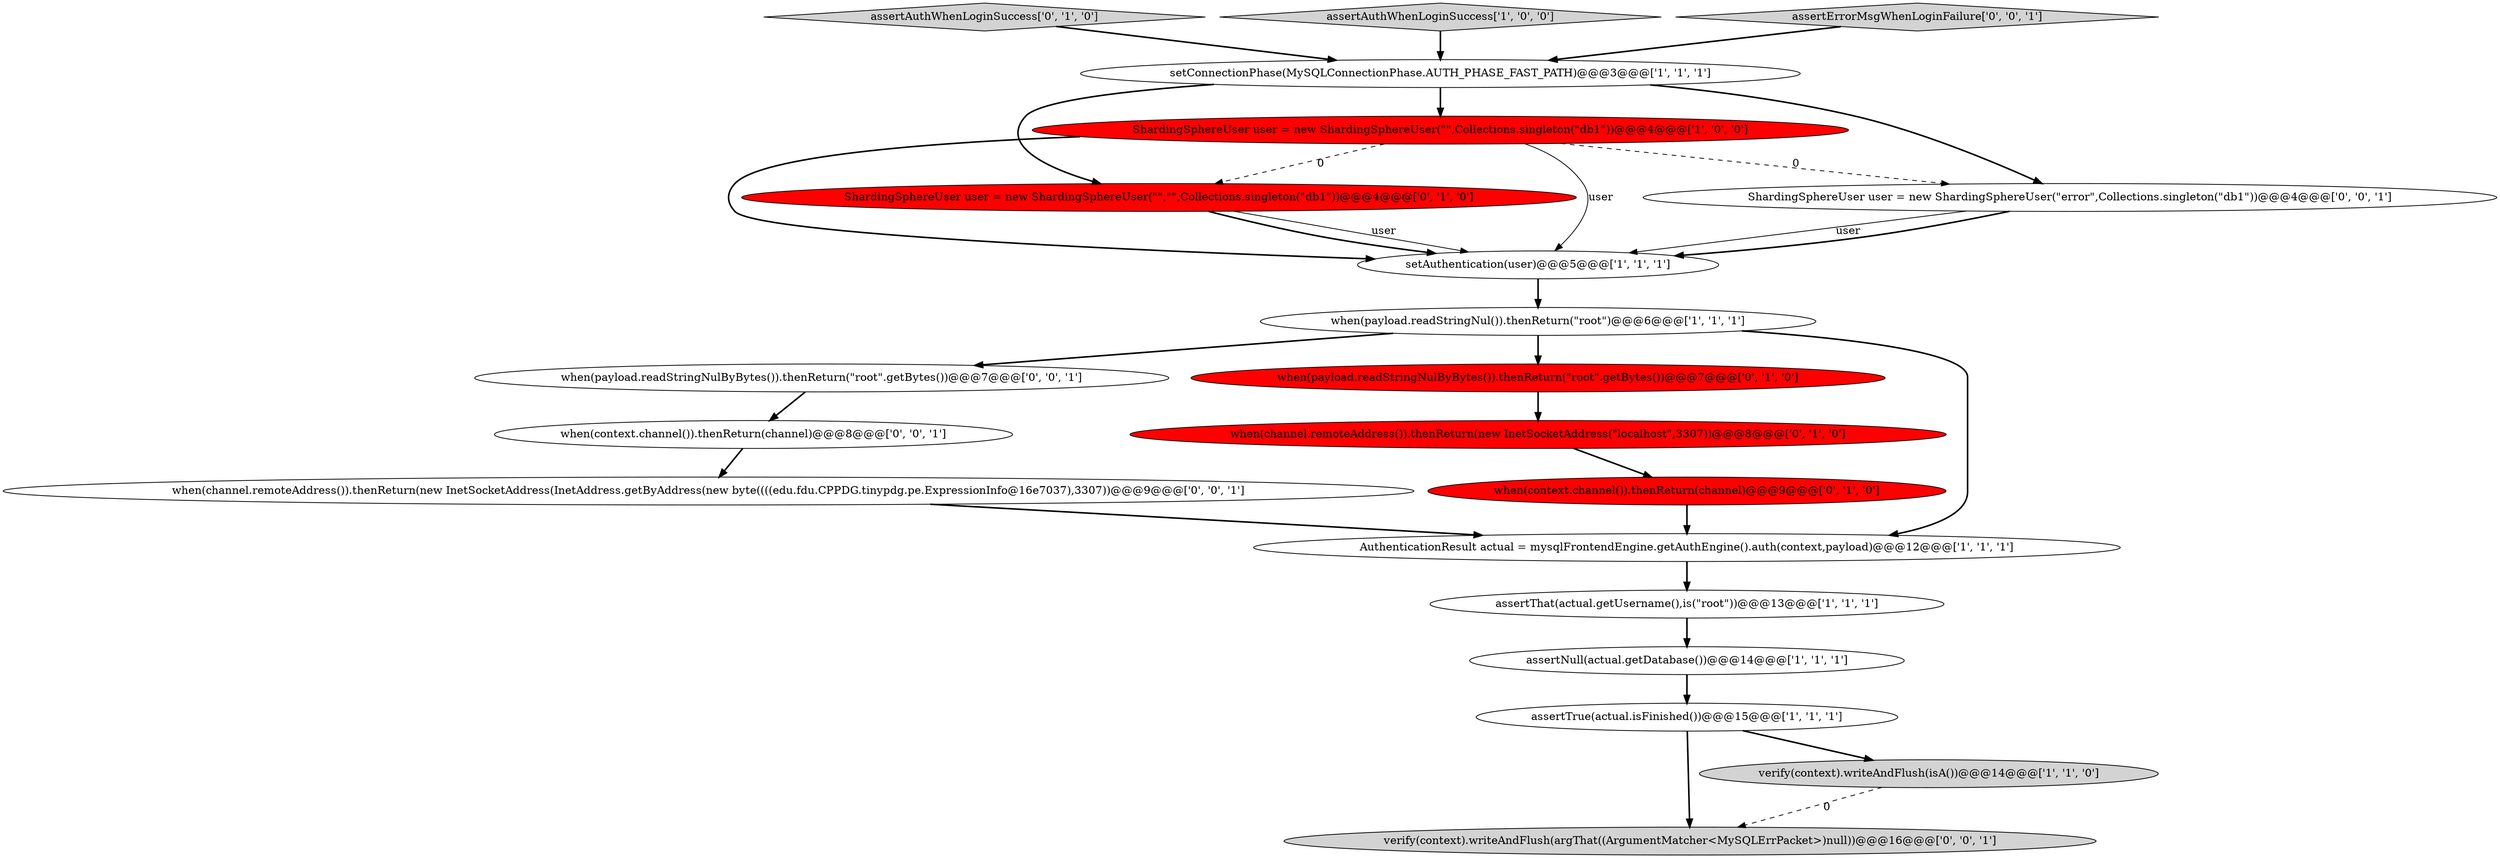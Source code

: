 digraph {
8 [style = filled, label = "AuthenticationResult actual = mysqlFrontendEngine.getAuthEngine().auth(context,payload)@@@12@@@['1', '1', '1']", fillcolor = white, shape = ellipse image = "AAA0AAABBB1BBB"];
14 [style = filled, label = "assertAuthWhenLoginSuccess['0', '1', '0']", fillcolor = lightgray, shape = diamond image = "AAA0AAABBB2BBB"];
17 [style = filled, label = "when(channel.remoteAddress()).thenReturn(new InetSocketAddress(InetAddress.getByAddress(new byte((((edu.fdu.CPPDG.tinypdg.pe.ExpressionInfo@16e7037),3307))@@@9@@@['0', '0', '1']", fillcolor = white, shape = ellipse image = "AAA0AAABBB3BBB"];
0 [style = filled, label = "assertAuthWhenLoginSuccess['1', '0', '0']", fillcolor = lightgray, shape = diamond image = "AAA0AAABBB1BBB"];
19 [style = filled, label = "assertErrorMsgWhenLoginFailure['0', '0', '1']", fillcolor = lightgray, shape = diamond image = "AAA0AAABBB3BBB"];
4 [style = filled, label = "setConnectionPhase(MySQLConnectionPhase.AUTH_PHASE_FAST_PATH)@@@3@@@['1', '1', '1']", fillcolor = white, shape = ellipse image = "AAA0AAABBB1BBB"];
12 [style = filled, label = "when(context.channel()).thenReturn(channel)@@@9@@@['0', '1', '0']", fillcolor = red, shape = ellipse image = "AAA1AAABBB2BBB"];
20 [style = filled, label = "when(context.channel()).thenReturn(channel)@@@8@@@['0', '0', '1']", fillcolor = white, shape = ellipse image = "AAA0AAABBB3BBB"];
16 [style = filled, label = "when(payload.readStringNulByBytes()).thenReturn(\"root\".getBytes())@@@7@@@['0', '0', '1']", fillcolor = white, shape = ellipse image = "AAA0AAABBB3BBB"];
5 [style = filled, label = "ShardingSphereUser user = new ShardingSphereUser(\"\",Collections.singleton(\"db1\"))@@@4@@@['1', '0', '0']", fillcolor = red, shape = ellipse image = "AAA1AAABBB1BBB"];
10 [style = filled, label = "ShardingSphereUser user = new ShardingSphereUser(\"\",\"\",Collections.singleton(\"db1\"))@@@4@@@['0', '1', '0']", fillcolor = red, shape = ellipse image = "AAA1AAABBB2BBB"];
2 [style = filled, label = "assertTrue(actual.isFinished())@@@15@@@['1', '1', '1']", fillcolor = white, shape = ellipse image = "AAA0AAABBB1BBB"];
11 [style = filled, label = "when(channel.remoteAddress()).thenReturn(new InetSocketAddress(\"localhost\",3307))@@@8@@@['0', '1', '0']", fillcolor = red, shape = ellipse image = "AAA1AAABBB2BBB"];
3 [style = filled, label = "verify(context).writeAndFlush(isA())@@@14@@@['1', '1', '0']", fillcolor = lightgray, shape = ellipse image = "AAA0AAABBB1BBB"];
1 [style = filled, label = "when(payload.readStringNul()).thenReturn(\"root\")@@@6@@@['1', '1', '1']", fillcolor = white, shape = ellipse image = "AAA0AAABBB1BBB"];
6 [style = filled, label = "setAuthentication(user)@@@5@@@['1', '1', '1']", fillcolor = white, shape = ellipse image = "AAA0AAABBB1BBB"];
15 [style = filled, label = "verify(context).writeAndFlush(argThat((ArgumentMatcher<MySQLErrPacket>)null))@@@16@@@['0', '0', '1']", fillcolor = lightgray, shape = ellipse image = "AAA0AAABBB3BBB"];
13 [style = filled, label = "when(payload.readStringNulByBytes()).thenReturn(\"root\".getBytes())@@@7@@@['0', '1', '0']", fillcolor = red, shape = ellipse image = "AAA1AAABBB2BBB"];
18 [style = filled, label = "ShardingSphereUser user = new ShardingSphereUser(\"error\",Collections.singleton(\"db1\"))@@@4@@@['0', '0', '1']", fillcolor = white, shape = ellipse image = "AAA0AAABBB3BBB"];
9 [style = filled, label = "assertNull(actual.getDatabase())@@@14@@@['1', '1', '1']", fillcolor = white, shape = ellipse image = "AAA0AAABBB1BBB"];
7 [style = filled, label = "assertThat(actual.getUsername(),is(\"root\"))@@@13@@@['1', '1', '1']", fillcolor = white, shape = ellipse image = "AAA0AAABBB1BBB"];
4->10 [style = bold, label=""];
17->8 [style = bold, label=""];
20->17 [style = bold, label=""];
1->8 [style = bold, label=""];
18->6 [style = solid, label="user"];
9->2 [style = bold, label=""];
2->3 [style = bold, label=""];
11->12 [style = bold, label=""];
4->18 [style = bold, label=""];
10->6 [style = solid, label="user"];
5->18 [style = dashed, label="0"];
13->11 [style = bold, label=""];
10->6 [style = bold, label=""];
1->13 [style = bold, label=""];
8->7 [style = bold, label=""];
7->9 [style = bold, label=""];
6->1 [style = bold, label=""];
5->6 [style = bold, label=""];
5->10 [style = dashed, label="0"];
18->6 [style = bold, label=""];
0->4 [style = bold, label=""];
1->16 [style = bold, label=""];
12->8 [style = bold, label=""];
5->6 [style = solid, label="user"];
2->15 [style = bold, label=""];
3->15 [style = dashed, label="0"];
19->4 [style = bold, label=""];
16->20 [style = bold, label=""];
4->5 [style = bold, label=""];
14->4 [style = bold, label=""];
}
